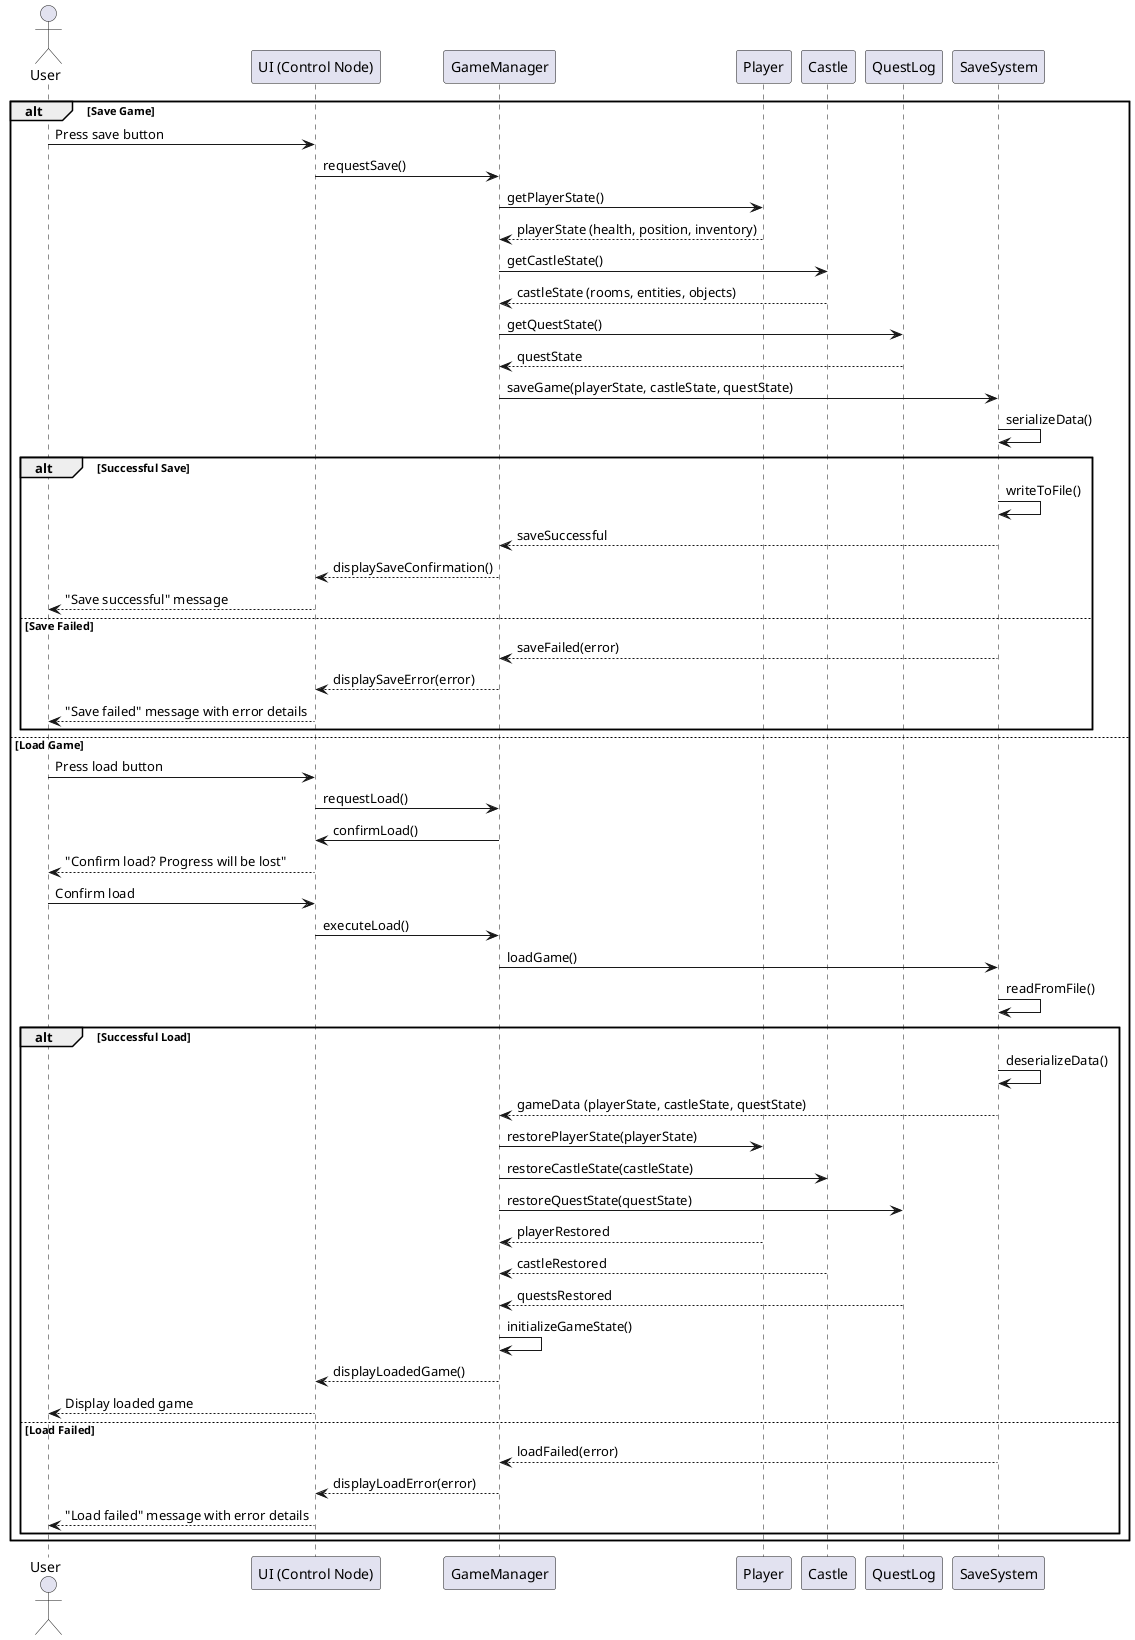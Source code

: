 @startuml
actor User
participant "UI (Control Node)" as UI
participant GameManager as GM
participant Player as P
participant Castle as C
participant QuestLog as QL
participant SaveSystem as S

alt Save Game
    User -> UI: Press save button
    UI -> GM: requestSave()
    GM -> P: getPlayerState()
    P --> GM: playerState (health, position, inventory)
    GM -> C: getCastleState()
    C --> GM: castleState (rooms, entities, objects)
    GM -> QL: getQuestState()
    QL --> GM: questState
    
    GM -> S: saveGame(playerState, castleState, questState)
    S -> S: serializeData()
    
    alt Successful Save
        S -> S: writeToFile()
        S --> GM: saveSuccessful
        GM --> UI: displaySaveConfirmation()
        UI --> User: "Save successful" message
    else Save Failed
        S --> GM: saveFailed(error)
        GM --> UI: displaySaveError(error)
        UI --> User: "Save failed" message with error details
    end
else Load Game
    User -> UI: Press load button
    UI -> GM: requestLoad()
    GM -> UI: confirmLoad()
    UI --> User: "Confirm load? Progress will be lost"
    
    User -> UI: Confirm load
    UI -> GM: executeLoad()
    
    GM -> S: loadGame()
    S -> S: readFromFile()
    
    alt Successful Load
        S -> S: deserializeData()
        S --> GM: gameData (playerState, castleState, questState)
        
        GM -> P: restorePlayerState(playerState)
        GM -> C: restoreCastleState(castleState)
        GM -> QL: restoreQuestState(questState)
        
        P --> GM: playerRestored
        C --> GM: castleRestored
        QL --> GM: questsRestored
        
        GM -> GM: initializeGameState()
        GM --> UI: displayLoadedGame()
        UI --> User: Display loaded game
    else Load Failed
        S --> GM: loadFailed(error)
        GM --> UI: displayLoadError(error)
        UI --> User: "Load failed" message with error details
    end
end
@enduml
